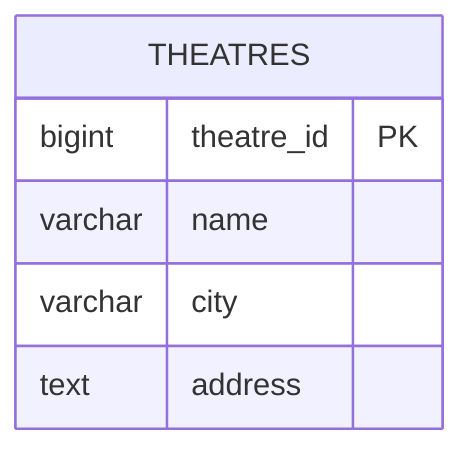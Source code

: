 erDiagram
    THEATRES {
        bigint theatre_id PK
        varchar name
        varchar city
        text address
    }